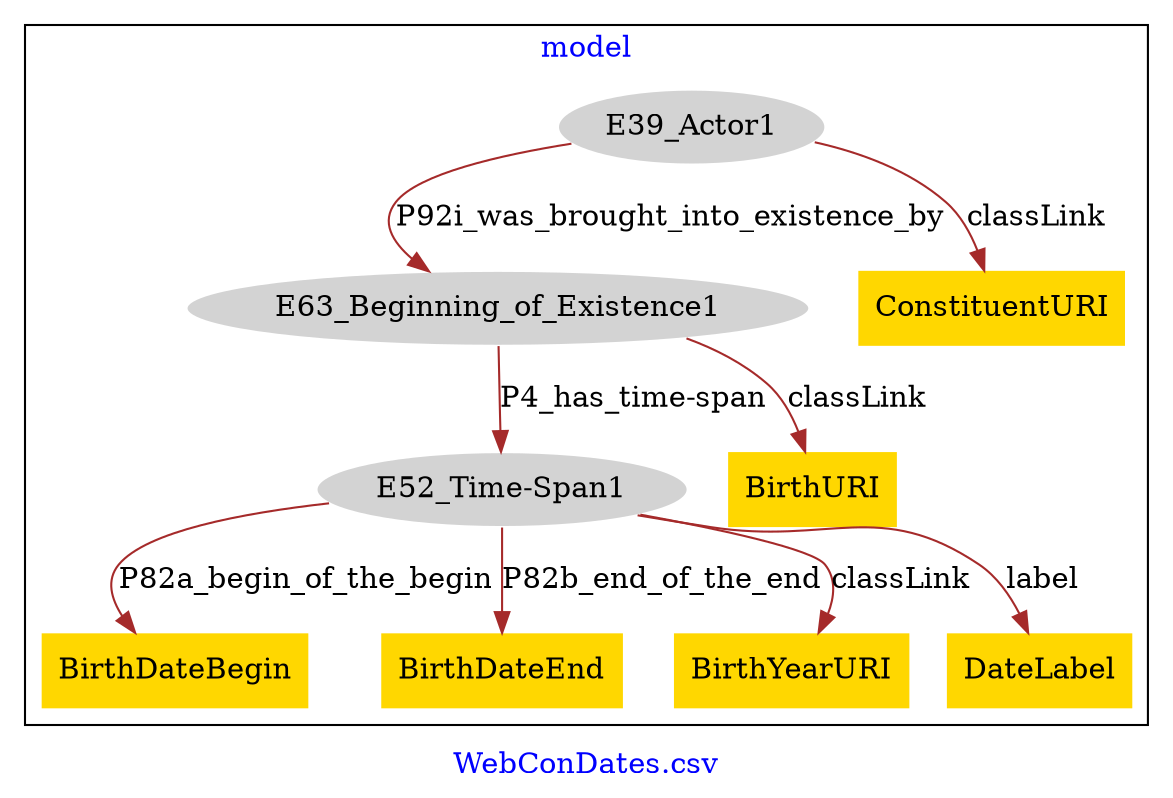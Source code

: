 digraph n0 {
fontcolor="blue"
remincross="true"
label="WebConDates.csv"
subgraph cluster {
label="model"
n2[style="filled",color="white",fillcolor="lightgray",label="E39_Actor1"];
n3[style="filled",color="white",fillcolor="lightgray",label="E63_Beginning_of_Existence1"];
n4[style="filled",color="white",fillcolor="lightgray",label="E52_Time-Span1"];
n5[shape="plaintext",style="filled",fillcolor="gold",label="BirthDateBegin"];
n6[shape="plaintext",style="filled",fillcolor="gold",label="BirthDateEnd"];
n7[shape="plaintext",style="filled",fillcolor="gold",label="ConstituentURI"];
n8[shape="plaintext",style="filled",fillcolor="gold",label="BirthURI"];
n9[shape="plaintext",style="filled",fillcolor="gold",label="BirthYearURI"];
n10[shape="plaintext",style="filled",fillcolor="gold",label="DateLabel"];
}
n2 -> n3[color="brown",fontcolor="black",label="P92i_was_brought_into_existence_by"]
n3 -> n4[color="brown",fontcolor="black",label="P4_has_time-span"]
n4 -> n5[color="brown",fontcolor="black",label="P82a_begin_of_the_begin"]
n4 -> n6[color="brown",fontcolor="black",label="P82b_end_of_the_end"]
n2 -> n7[color="brown",fontcolor="black",label="classLink"]
n3 -> n8[color="brown",fontcolor="black",label="classLink"]
n4 -> n9[color="brown",fontcolor="black",label="classLink"]
n4 -> n10[color="brown",fontcolor="black",label="label"]
}
